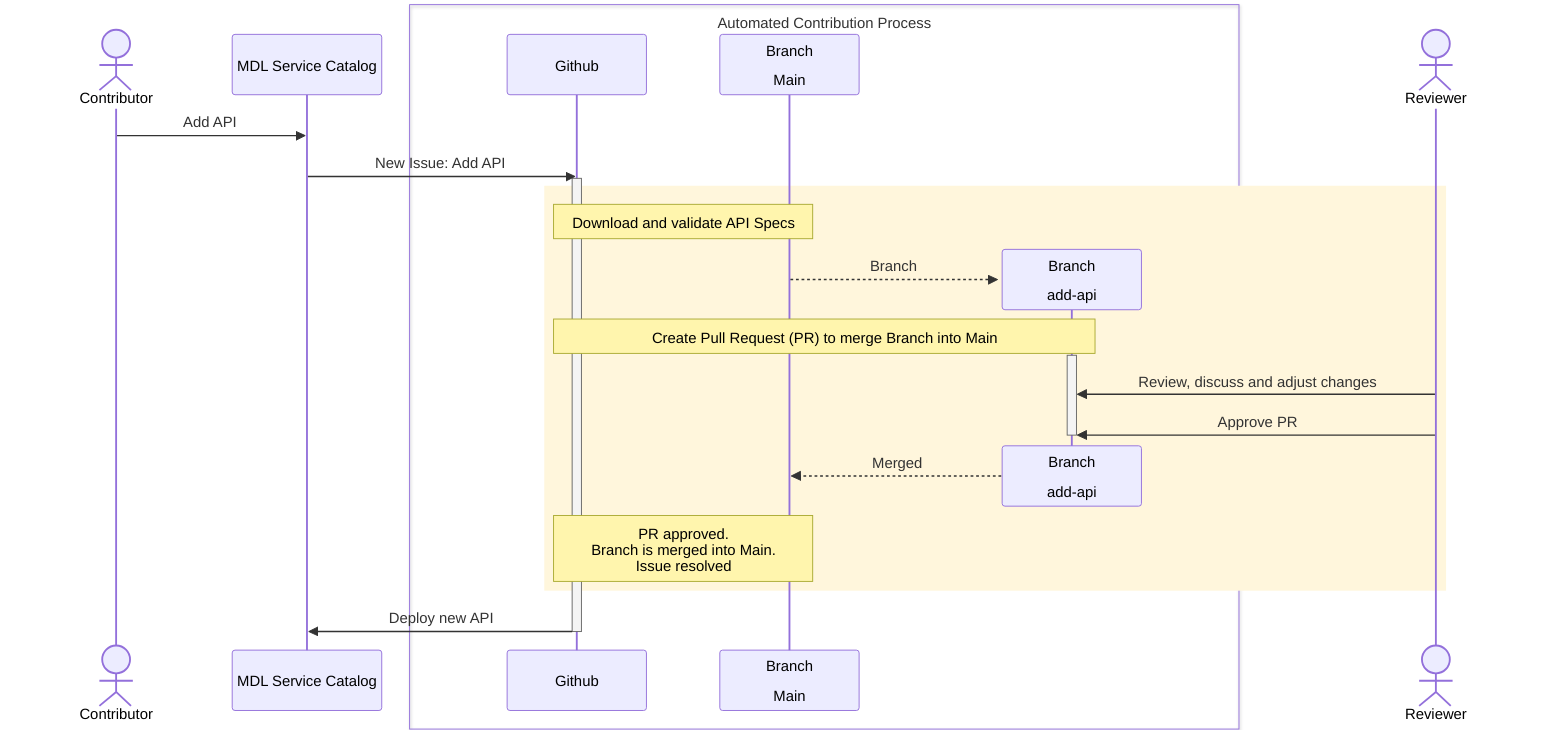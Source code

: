 sequenceDiagram
    actor User as Contributor
    User->>MDL Service Catalog: Add API
    MDL Service Catalog->>Github: New Issue: Add API
    
    
    activate Github
    
    rect rgb(255, 246, 220)
    

        Note over Github,Main: Download and validate API Specs

        participant Main as Branch<br><br>Main
        create participant Branch as Branch<br><br>add-api

        box Automated Contribution Process
        participant Github
        participant Main
        participant Branch
        end



        Main-->>Branch: Branch
        
        Note over Github,Branch: Create Pull Request (PR) to merge Branch into Main
        
        activate Branch
        
            actor Reviewer
            Reviewer->>Branch: Review, discuss and adjust changes
            Reviewer->>Branch: Approve PR

        deactivate Branch

        destroy Branch
        Branch-->>Main: Merged
        Note over Github,Main: PR approved.<br>Branch is merged into Main.<br>Issue resolved


    end


    Github->>MDL Service Catalog: Deploy new API

    deactivate Github